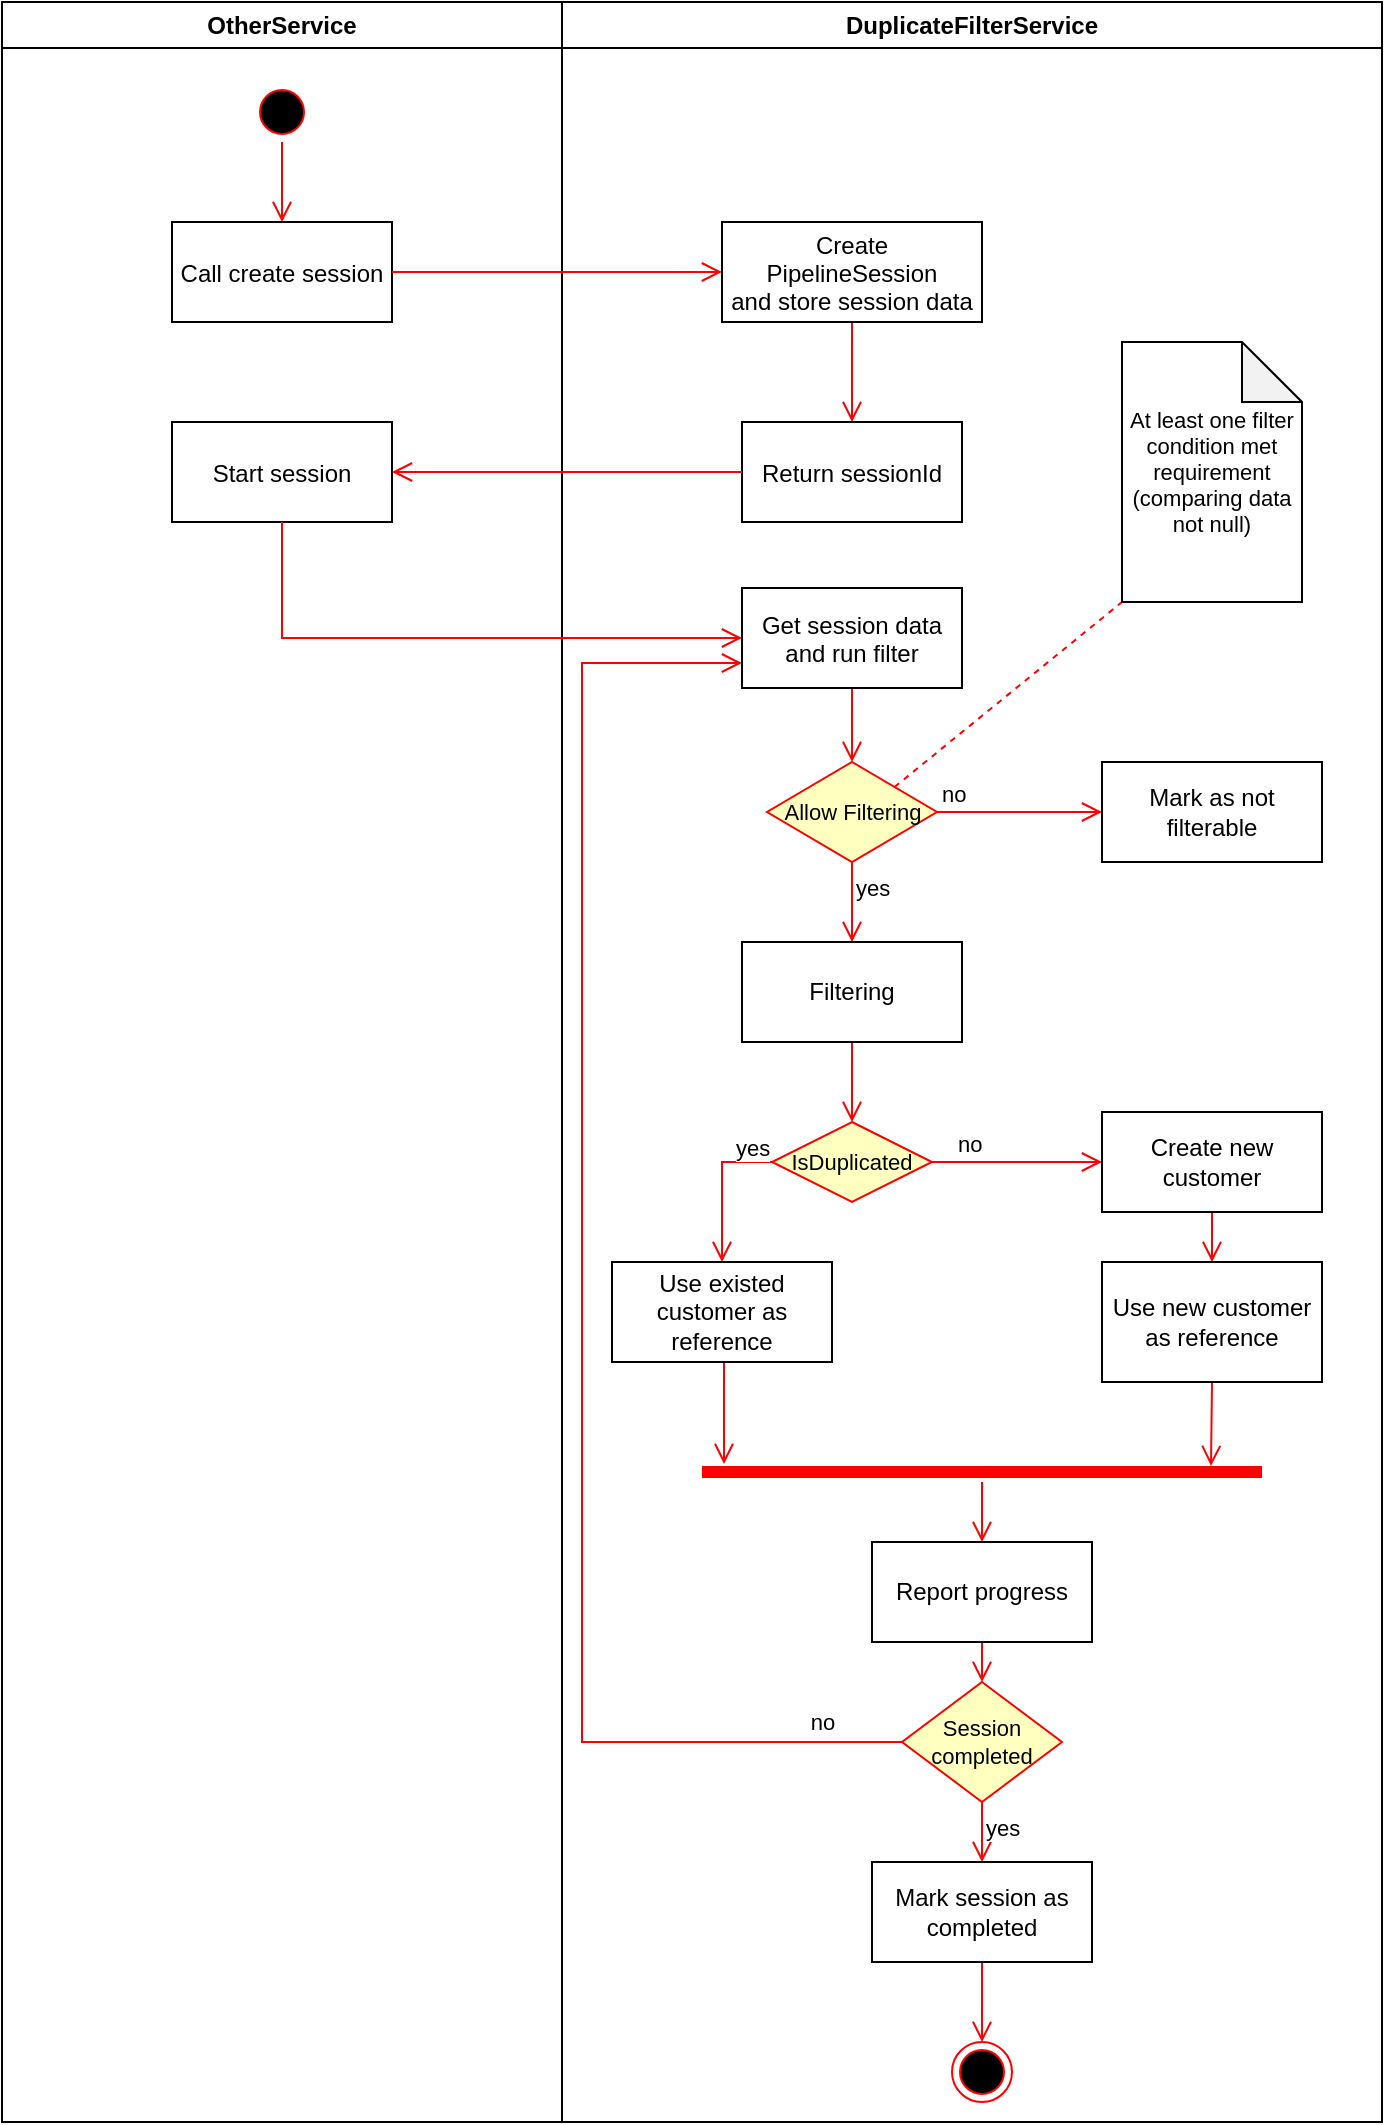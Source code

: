 <mxfile version="21.7.4" type="github">
  <diagram name="Page-1" id="e7e014a7-5840-1c2e-5031-d8a46d1fe8dd">
    <mxGraphModel dx="1363" dy="758" grid="1" gridSize="10" guides="1" tooltips="1" connect="1" arrows="1" fold="1" page="1" pageScale="1" pageWidth="1169" pageHeight="826" background="none" math="0" shadow="0">
      <root>
        <mxCell id="0" />
        <mxCell id="1" parent="0" />
        <mxCell id="2" value="DuplicateFilterService" style="swimlane;whiteSpace=wrap" parent="1" vertex="1">
          <mxGeometry x="450" y="120" width="410" height="1060" as="geometry" />
        </mxCell>
        <mxCell id="OCj9T3htOXgsMQk1pcai-53" style="edgeStyle=elbowEdgeStyle;shape=connector;rounded=0;orthogonalLoop=1;jettySize=auto;elbow=horizontal;html=1;exitX=0.5;exitY=1;exitDx=0;exitDy=0;labelBackgroundColor=default;strokeColor=#FF0000;fontFamily=Helvetica;fontSize=11;fontColor=default;endArrow=open;endFill=1;endSize=8;entryX=0.5;entryY=0;entryDx=0;entryDy=0;" edge="1" parent="2" source="OCj9T3htOXgsMQk1pcai-52" target="OCj9T3htOXgsMQk1pcai-54">
          <mxGeometry relative="1" as="geometry">
            <mxPoint x="140" y="200" as="targetPoint" />
          </mxGeometry>
        </mxCell>
        <mxCell id="OCj9T3htOXgsMQk1pcai-52" value="Create&#xa;PipelineSession&#xa;and store session data" style="" vertex="1" parent="2">
          <mxGeometry x="80" y="110" width="130" height="50" as="geometry" />
        </mxCell>
        <mxCell id="OCj9T3htOXgsMQk1pcai-54" value="Return sessionId" style="" vertex="1" parent="2">
          <mxGeometry x="90" y="210" width="110" height="50" as="geometry" />
        </mxCell>
        <mxCell id="OCj9T3htOXgsMQk1pcai-63" style="edgeStyle=elbowEdgeStyle;shape=connector;rounded=0;orthogonalLoop=1;jettySize=auto;elbow=horizontal;html=1;exitX=0.5;exitY=1;exitDx=0;exitDy=0;entryX=0.5;entryY=0;entryDx=0;entryDy=0;labelBackgroundColor=default;strokeColor=#FF0000;fontFamily=Helvetica;fontSize=11;fontColor=default;endArrow=open;endFill=1;endSize=8;" edge="1" parent="2" source="OCj9T3htOXgsMQk1pcai-58" target="OCj9T3htOXgsMQk1pcai-60">
          <mxGeometry relative="1" as="geometry" />
        </mxCell>
        <mxCell id="OCj9T3htOXgsMQk1pcai-58" value="Get session data&#xa;and run filter" style="" vertex="1" parent="2">
          <mxGeometry x="90" y="293" width="110" height="50" as="geometry" />
        </mxCell>
        <mxCell id="OCj9T3htOXgsMQk1pcai-71" style="shape=connector;rounded=0;orthogonalLoop=1;jettySize=auto;elbow=horizontal;html=1;exitX=1;exitY=0;exitDx=0;exitDy=0;entryX=0;entryY=1;entryDx=0;entryDy=0;entryPerimeter=0;labelBackgroundColor=default;strokeColor=#FF0000;fontFamily=Helvetica;fontSize=11;fontColor=default;endArrow=none;endFill=0;endSize=8;dashed=1;" edge="1" parent="2" source="OCj9T3htOXgsMQk1pcai-60" target="OCj9T3htOXgsMQk1pcai-70">
          <mxGeometry relative="1" as="geometry" />
        </mxCell>
        <mxCell id="OCj9T3htOXgsMQk1pcai-60" value="Allow Filtering" style="rhombus;whiteSpace=wrap;html=1;fontColor=#000000;fillColor=#ffffc0;strokeColor=#ff0000;fontFamily=Helvetica;fontSize=11;" vertex="1" parent="2">
          <mxGeometry x="102.5" y="380" width="85" height="50" as="geometry" />
        </mxCell>
        <mxCell id="OCj9T3htOXgsMQk1pcai-61" value="no" style="edgeStyle=orthogonalEdgeStyle;html=1;align=left;verticalAlign=bottom;endArrow=open;endSize=8;strokeColor=#ff0000;rounded=0;labelBackgroundColor=default;fontFamily=Helvetica;fontSize=11;fontColor=default;shape=connector;elbow=horizontal;entryX=0;entryY=0.5;entryDx=0;entryDy=0;" edge="1" source="OCj9T3htOXgsMQk1pcai-60" parent="2" target="OCj9T3htOXgsMQk1pcai-64">
          <mxGeometry x="-1" relative="1" as="geometry">
            <mxPoint x="270" y="405" as="targetPoint" />
            <Array as="points">
              <mxPoint x="260" y="405" />
              <mxPoint x="260" y="405" />
            </Array>
          </mxGeometry>
        </mxCell>
        <mxCell id="OCj9T3htOXgsMQk1pcai-62" value="yes" style="edgeStyle=orthogonalEdgeStyle;html=1;align=left;verticalAlign=top;endArrow=open;endSize=8;strokeColor=#ff0000;rounded=0;labelBackgroundColor=default;fontFamily=Helvetica;fontSize=11;fontColor=default;shape=connector;elbow=horizontal;entryX=0.5;entryY=0;entryDx=0;entryDy=0;" edge="1" source="OCj9T3htOXgsMQk1pcai-60" parent="2" target="OCj9T3htOXgsMQk1pcai-65">
          <mxGeometry x="-1" relative="1" as="geometry">
            <mxPoint x="120" y="500" as="targetPoint" />
          </mxGeometry>
        </mxCell>
        <mxCell id="OCj9T3htOXgsMQk1pcai-64" value="Mark as not filterable" style="whiteSpace=wrap;" vertex="1" parent="2">
          <mxGeometry x="270" y="380" width="110" height="50" as="geometry" />
        </mxCell>
        <mxCell id="OCj9T3htOXgsMQk1pcai-75" style="edgeStyle=elbowEdgeStyle;shape=connector;rounded=0;orthogonalLoop=1;jettySize=auto;elbow=horizontal;html=1;exitX=0.5;exitY=1;exitDx=0;exitDy=0;entryX=0.5;entryY=0;entryDx=0;entryDy=0;labelBackgroundColor=default;strokeColor=#FF0000;fontFamily=Helvetica;fontSize=11;fontColor=default;endArrow=open;endFill=1;endSize=8;" edge="1" parent="2" source="OCj9T3htOXgsMQk1pcai-65" target="OCj9T3htOXgsMQk1pcai-72">
          <mxGeometry relative="1" as="geometry" />
        </mxCell>
        <mxCell id="OCj9T3htOXgsMQk1pcai-65" value="Filtering" style="whiteSpace=wrap;" vertex="1" parent="2">
          <mxGeometry x="90" y="470" width="110" height="50" as="geometry" />
        </mxCell>
        <mxCell id="OCj9T3htOXgsMQk1pcai-70" value="At least one filter condition met requirement&lt;br&gt;(comparing data not null)" style="shape=note;whiteSpace=wrap;html=1;backgroundOutline=1;darkOpacity=0.05;fontFamily=Helvetica;fontSize=11;fontColor=default;" vertex="1" parent="2">
          <mxGeometry x="280" y="170" width="90" height="130" as="geometry" />
        </mxCell>
        <mxCell id="OCj9T3htOXgsMQk1pcai-72" value="IsDuplicated" style="rhombus;whiteSpace=wrap;html=1;fontColor=#000000;fillColor=#ffffc0;strokeColor=#ff0000;fontFamily=Helvetica;fontSize=11;" vertex="1" parent="2">
          <mxGeometry x="105" y="560" width="80" height="40" as="geometry" />
        </mxCell>
        <mxCell id="OCj9T3htOXgsMQk1pcai-73" value="no" style="edgeStyle=orthogonalEdgeStyle;html=1;align=left;verticalAlign=bottom;endArrow=open;endSize=8;strokeColor=#ff0000;rounded=0;labelBackgroundColor=default;fontFamily=Helvetica;fontSize=11;fontColor=default;shape=connector;elbow=horizontal;entryX=0;entryY=0.5;entryDx=0;entryDy=0;" edge="1" source="OCj9T3htOXgsMQk1pcai-72" parent="2" target="OCj9T3htOXgsMQk1pcai-78">
          <mxGeometry x="-0.738" relative="1" as="geometry">
            <mxPoint x="250" y="610" as="targetPoint" />
            <Array as="points">
              <mxPoint x="270" y="580" />
            </Array>
            <mxPoint as="offset" />
          </mxGeometry>
        </mxCell>
        <mxCell id="OCj9T3htOXgsMQk1pcai-74" value="yes" style="edgeStyle=orthogonalEdgeStyle;html=1;align=left;verticalAlign=top;endArrow=open;endSize=8;strokeColor=#ff0000;rounded=0;labelBackgroundColor=default;fontFamily=Helvetica;fontSize=11;fontColor=default;shape=connector;elbow=horizontal;entryX=0.5;entryY=0;entryDx=0;entryDy=0;exitX=0;exitY=0.5;exitDx=0;exitDy=0;" edge="1" source="OCj9T3htOXgsMQk1pcai-72" parent="2" target="OCj9T3htOXgsMQk1pcai-76">
          <mxGeometry x="-0.471" y="-20" relative="1" as="geometry">
            <mxPoint x="70" y="640" as="targetPoint" />
            <mxPoint as="offset" />
          </mxGeometry>
        </mxCell>
        <mxCell id="OCj9T3htOXgsMQk1pcai-84" style="edgeStyle=elbowEdgeStyle;shape=connector;rounded=0;orthogonalLoop=1;jettySize=auto;elbow=horizontal;html=1;labelBackgroundColor=default;strokeColor=#FF0000;fontFamily=Helvetica;fontSize=11;fontColor=default;endArrow=open;endFill=1;endSize=8;entryX=0.039;entryY=0.1;entryDx=0;entryDy=0;entryPerimeter=0;" edge="1" parent="2" source="OCj9T3htOXgsMQk1pcai-76" target="OCj9T3htOXgsMQk1pcai-81">
          <mxGeometry relative="1" as="geometry">
            <mxPoint x="80" y="710" as="targetPoint" />
          </mxGeometry>
        </mxCell>
        <mxCell id="OCj9T3htOXgsMQk1pcai-76" value="Use existed customer as reference" style="whiteSpace=wrap;" vertex="1" parent="2">
          <mxGeometry x="25" y="630" width="110" height="50" as="geometry" />
        </mxCell>
        <mxCell id="OCj9T3htOXgsMQk1pcai-79" style="edgeStyle=elbowEdgeStyle;shape=connector;rounded=0;orthogonalLoop=1;jettySize=auto;elbow=horizontal;html=1;exitX=0.5;exitY=1;exitDx=0;exitDy=0;labelBackgroundColor=default;strokeColor=#FF0000;fontFamily=Helvetica;fontSize=11;fontColor=default;endArrow=open;endFill=1;endSize=8;entryX=0.5;entryY=0;entryDx=0;entryDy=0;" edge="1" parent="2" source="OCj9T3htOXgsMQk1pcai-78" target="OCj9T3htOXgsMQk1pcai-80">
          <mxGeometry relative="1" as="geometry">
            <mxPoint x="325" y="640" as="targetPoint" />
          </mxGeometry>
        </mxCell>
        <mxCell id="OCj9T3htOXgsMQk1pcai-78" value="Create new customer" style="whiteSpace=wrap;" vertex="1" parent="2">
          <mxGeometry x="270" y="555" width="110" height="50" as="geometry" />
        </mxCell>
        <mxCell id="OCj9T3htOXgsMQk1pcai-83" style="edgeStyle=elbowEdgeStyle;shape=connector;rounded=0;orthogonalLoop=1;jettySize=auto;elbow=horizontal;html=1;exitX=0.5;exitY=1;exitDx=0;exitDy=0;labelBackgroundColor=default;strokeColor=#FF0000;fontFamily=Helvetica;fontSize=11;fontColor=default;endArrow=open;endFill=1;endSize=8;entryX=0.907;entryY=0.2;entryDx=0;entryDy=0;entryPerimeter=0;" edge="1" parent="2" source="OCj9T3htOXgsMQk1pcai-80" target="OCj9T3htOXgsMQk1pcai-81">
          <mxGeometry relative="1" as="geometry">
            <mxPoint x="325" y="720" as="targetPoint" />
          </mxGeometry>
        </mxCell>
        <mxCell id="OCj9T3htOXgsMQk1pcai-80" value="Use new customer as reference" style="whiteSpace=wrap;" vertex="1" parent="2">
          <mxGeometry x="270" y="630" width="110" height="60" as="geometry" />
        </mxCell>
        <mxCell id="OCj9T3htOXgsMQk1pcai-81" value="" style="shape=line;html=1;strokeWidth=6;strokeColor=#ff0000;fontFamily=Helvetica;fontSize=11;fontColor=default;" vertex="1" parent="2">
          <mxGeometry x="70" y="730" width="280" height="10" as="geometry" />
        </mxCell>
        <mxCell id="OCj9T3htOXgsMQk1pcai-82" value="" style="edgeStyle=orthogonalEdgeStyle;html=1;verticalAlign=bottom;endArrow=open;endSize=8;strokeColor=#ff0000;rounded=0;labelBackgroundColor=default;fontFamily=Helvetica;fontSize=11;fontColor=default;shape=connector;elbow=horizontal;entryX=0.5;entryY=0;entryDx=0;entryDy=0;" edge="1" source="OCj9T3htOXgsMQk1pcai-81" parent="2" target="OCj9T3htOXgsMQk1pcai-85">
          <mxGeometry relative="1" as="geometry">
            <mxPoint x="210" y="780" as="targetPoint" />
          </mxGeometry>
        </mxCell>
        <mxCell id="OCj9T3htOXgsMQk1pcai-86" style="edgeStyle=elbowEdgeStyle;shape=connector;rounded=0;orthogonalLoop=1;jettySize=auto;elbow=horizontal;html=1;exitX=0.5;exitY=1;exitDx=0;exitDy=0;labelBackgroundColor=default;strokeColor=#FF0000;fontFamily=Helvetica;fontSize=11;fontColor=default;endArrow=open;endFill=1;endSize=8;entryX=0.5;entryY=0;entryDx=0;entryDy=0;" edge="1" parent="2" source="OCj9T3htOXgsMQk1pcai-85" target="OCj9T3htOXgsMQk1pcai-87">
          <mxGeometry relative="1" as="geometry">
            <mxPoint x="210" y="870" as="targetPoint" />
          </mxGeometry>
        </mxCell>
        <mxCell id="OCj9T3htOXgsMQk1pcai-85" value="Report progress" style="whiteSpace=wrap;" vertex="1" parent="2">
          <mxGeometry x="155" y="770" width="110" height="50" as="geometry" />
        </mxCell>
        <mxCell id="OCj9T3htOXgsMQk1pcai-90" style="edgeStyle=elbowEdgeStyle;shape=connector;rounded=0;orthogonalLoop=1;jettySize=auto;elbow=horizontal;html=1;exitX=0;exitY=0.5;exitDx=0;exitDy=0;labelBackgroundColor=default;strokeColor=#FF0000;fontFamily=Helvetica;fontSize=11;fontColor=default;endArrow=open;endFill=1;endSize=8;entryX=0;entryY=0.75;entryDx=0;entryDy=0;" edge="1" parent="2" source="OCj9T3htOXgsMQk1pcai-87" target="OCj9T3htOXgsMQk1pcai-58">
          <mxGeometry relative="1" as="geometry">
            <mxPoint x="30" y="370" as="targetPoint" />
            <Array as="points">
              <mxPoint x="10" y="620" />
            </Array>
          </mxGeometry>
        </mxCell>
        <mxCell id="OCj9T3htOXgsMQk1pcai-91" value="no" style="edgeLabel;html=1;align=center;verticalAlign=middle;resizable=0;points=[];fontSize=11;fontFamily=Helvetica;fontColor=default;" vertex="1" connectable="0" parent="OCj9T3htOXgsMQk1pcai-90">
          <mxGeometry x="-0.902" y="2" relative="1" as="geometry">
            <mxPoint x="-2" y="-12" as="offset" />
          </mxGeometry>
        </mxCell>
        <mxCell id="OCj9T3htOXgsMQk1pcai-87" value="Session completed" style="rhombus;whiteSpace=wrap;html=1;fontColor=#000000;fillColor=#ffffc0;strokeColor=#ff0000;fontFamily=Helvetica;fontSize=11;" vertex="1" parent="2">
          <mxGeometry x="170" y="840" width="80" height="60" as="geometry" />
        </mxCell>
        <mxCell id="OCj9T3htOXgsMQk1pcai-89" value="yes" style="edgeStyle=orthogonalEdgeStyle;html=1;align=left;verticalAlign=top;endArrow=open;endSize=8;strokeColor=#ff0000;rounded=0;labelBackgroundColor=default;fontFamily=Helvetica;fontSize=11;fontColor=default;shape=connector;elbow=horizontal;entryX=0.5;entryY=0;entryDx=0;entryDy=0;" edge="1" source="OCj9T3htOXgsMQk1pcai-87" parent="2" target="OCj9T3htOXgsMQk1pcai-92">
          <mxGeometry x="-1" relative="1" as="geometry">
            <mxPoint x="210" y="940" as="targetPoint" />
          </mxGeometry>
        </mxCell>
        <mxCell id="OCj9T3htOXgsMQk1pcai-94" style="edgeStyle=elbowEdgeStyle;shape=connector;rounded=0;orthogonalLoop=1;jettySize=auto;elbow=horizontal;html=1;exitX=0.5;exitY=1;exitDx=0;exitDy=0;entryX=0.5;entryY=0;entryDx=0;entryDy=0;labelBackgroundColor=default;strokeColor=#FF0000;fontFamily=Helvetica;fontSize=11;fontColor=default;endArrow=open;endFill=1;endSize=8;" edge="1" parent="2" source="OCj9T3htOXgsMQk1pcai-92" target="OCj9T3htOXgsMQk1pcai-93">
          <mxGeometry relative="1" as="geometry" />
        </mxCell>
        <mxCell id="OCj9T3htOXgsMQk1pcai-92" value="Mark session as completed" style="whiteSpace=wrap;" vertex="1" parent="2">
          <mxGeometry x="155" y="930" width="110" height="50" as="geometry" />
        </mxCell>
        <mxCell id="OCj9T3htOXgsMQk1pcai-93" value="" style="ellipse;html=1;shape=endState;fillColor=#000000;strokeColor=#ff0000;fontFamily=Helvetica;fontSize=11;fontColor=default;" vertex="1" parent="2">
          <mxGeometry x="195" y="1020" width="30" height="30" as="geometry" />
        </mxCell>
        <mxCell id="OCj9T3htOXgsMQk1pcai-41" value="OtherService" style="swimlane;whiteSpace=wrap" vertex="1" parent="1">
          <mxGeometry x="170" y="120" width="280" height="1060" as="geometry" />
        </mxCell>
        <mxCell id="OCj9T3htOXgsMQk1pcai-42" value="" style="ellipse;shape=startState;fillColor=#000000;strokeColor=#ff0000;" vertex="1" parent="OCj9T3htOXgsMQk1pcai-41">
          <mxGeometry x="125" y="40" width="30" height="30" as="geometry" />
        </mxCell>
        <mxCell id="OCj9T3htOXgsMQk1pcai-43" value="" style="edgeStyle=elbowEdgeStyle;elbow=horizontal;verticalAlign=bottom;endArrow=open;endSize=8;strokeColor=#FF0000;endFill=1;rounded=0" edge="1" parent="OCj9T3htOXgsMQk1pcai-41" source="OCj9T3htOXgsMQk1pcai-42" target="OCj9T3htOXgsMQk1pcai-44">
          <mxGeometry x="100" y="40" as="geometry">
            <mxPoint x="140" y="110" as="targetPoint" />
          </mxGeometry>
        </mxCell>
        <mxCell id="OCj9T3htOXgsMQk1pcai-44" value="Call create session" style="" vertex="1" parent="OCj9T3htOXgsMQk1pcai-41">
          <mxGeometry x="85" y="110" width="110" height="50" as="geometry" />
        </mxCell>
        <mxCell id="OCj9T3htOXgsMQk1pcai-55" value="Start session" style="" vertex="1" parent="OCj9T3htOXgsMQk1pcai-41">
          <mxGeometry x="85" y="210" width="110" height="50" as="geometry" />
        </mxCell>
        <mxCell id="OCj9T3htOXgsMQk1pcai-51" style="edgeStyle=elbowEdgeStyle;shape=connector;rounded=0;orthogonalLoop=1;jettySize=auto;elbow=horizontal;html=1;exitX=1;exitY=0.5;exitDx=0;exitDy=0;labelBackgroundColor=default;strokeColor=#FF0000;fontFamily=Helvetica;fontSize=11;fontColor=default;endArrow=open;endFill=1;endSize=8;entryX=0;entryY=0.5;entryDx=0;entryDy=0;" edge="1" parent="1" source="OCj9T3htOXgsMQk1pcai-44" target="OCj9T3htOXgsMQk1pcai-52">
          <mxGeometry relative="1" as="geometry">
            <mxPoint x="510" y="255" as="targetPoint" />
          </mxGeometry>
        </mxCell>
        <mxCell id="OCj9T3htOXgsMQk1pcai-56" style="edgeStyle=elbowEdgeStyle;shape=connector;rounded=0;orthogonalLoop=1;jettySize=auto;elbow=horizontal;html=1;exitX=0;exitY=0.5;exitDx=0;exitDy=0;entryX=1;entryY=0.5;entryDx=0;entryDy=0;labelBackgroundColor=default;strokeColor=#FF0000;fontFamily=Helvetica;fontSize=11;fontColor=default;endArrow=open;endFill=1;endSize=8;" edge="1" parent="1" source="OCj9T3htOXgsMQk1pcai-54" target="OCj9T3htOXgsMQk1pcai-55">
          <mxGeometry relative="1" as="geometry" />
        </mxCell>
        <mxCell id="OCj9T3htOXgsMQk1pcai-57" style="edgeStyle=elbowEdgeStyle;shape=connector;rounded=0;orthogonalLoop=1;jettySize=auto;elbow=horizontal;html=1;exitX=0.5;exitY=1;exitDx=0;exitDy=0;labelBackgroundColor=default;strokeColor=#FF0000;fontFamily=Helvetica;fontSize=11;fontColor=default;endArrow=open;endFill=1;endSize=8;entryX=0;entryY=0.5;entryDx=0;entryDy=0;" edge="1" parent="1" source="OCj9T3htOXgsMQk1pcai-55" target="OCj9T3htOXgsMQk1pcai-58">
          <mxGeometry relative="1" as="geometry">
            <mxPoint x="530" y="430" as="targetPoint" />
            <Array as="points">
              <mxPoint x="310" y="440" />
            </Array>
          </mxGeometry>
        </mxCell>
      </root>
    </mxGraphModel>
  </diagram>
</mxfile>
